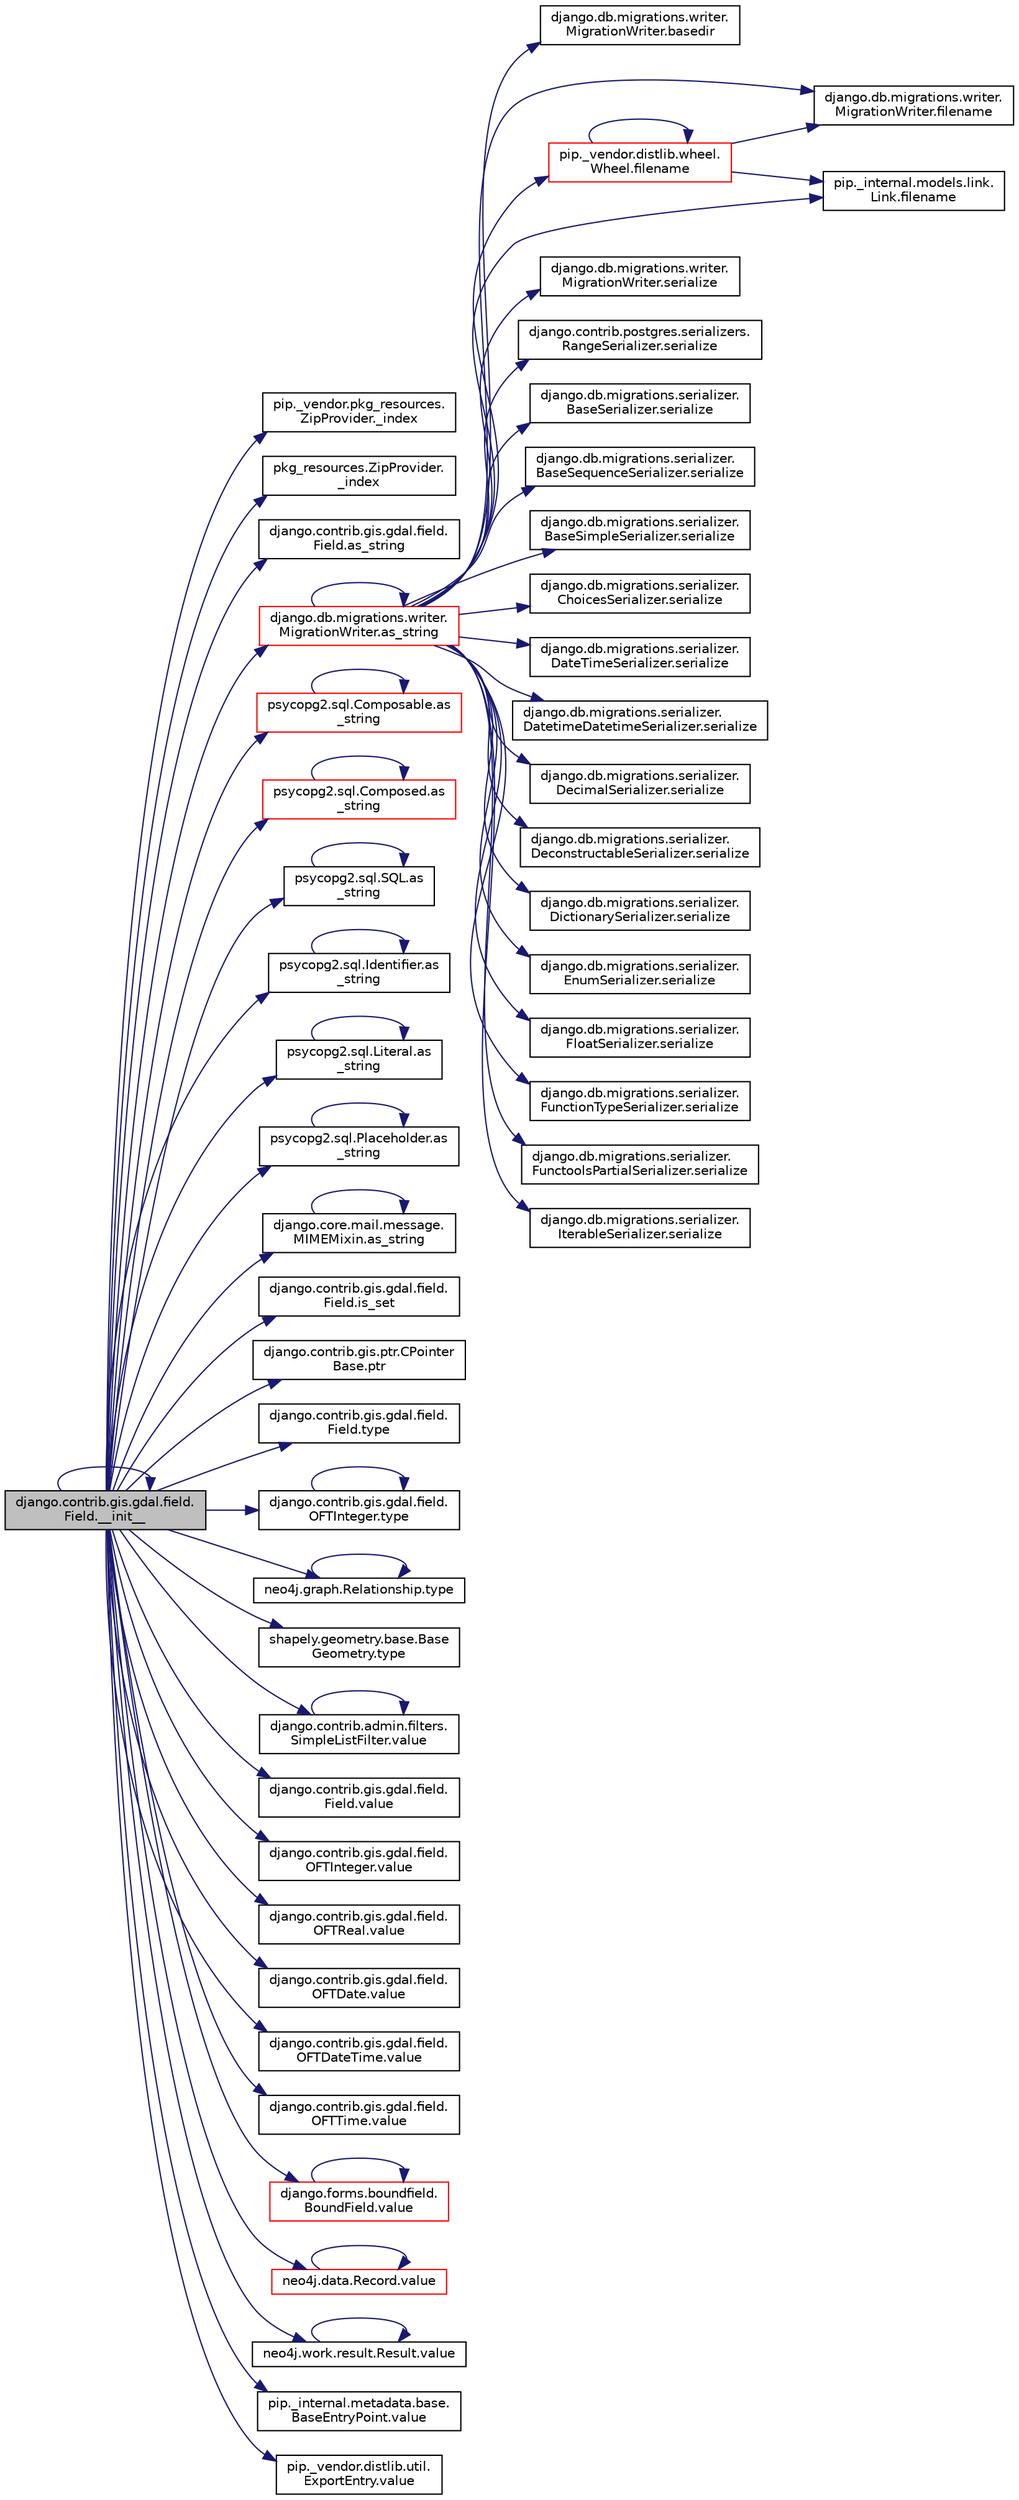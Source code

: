 digraph "django.contrib.gis.gdal.field.Field.__init__"
{
 // LATEX_PDF_SIZE
  edge [fontname="Helvetica",fontsize="10",labelfontname="Helvetica",labelfontsize="10"];
  node [fontname="Helvetica",fontsize="10",shape=record];
  rankdir="LR";
  Node1 [label="django.contrib.gis.gdal.field.\lField.__init__",height=0.2,width=0.4,color="black", fillcolor="grey75", style="filled", fontcolor="black",tooltip=" "];
  Node1 -> Node1 [color="midnightblue",fontsize="10",style="solid",fontname="Helvetica"];
  Node1 -> Node2 [color="midnightblue",fontsize="10",style="solid",fontname="Helvetica"];
  Node2 [label="pip._vendor.pkg_resources.\lZipProvider._index",height=0.2,width=0.4,color="black", fillcolor="white", style="filled",URL="$de/dc9/classpip_1_1__vendor_1_1pkg__resources_1_1_zip_provider.html#a87997b2336cee7fa9b48312251f579e8",tooltip=" "];
  Node1 -> Node3 [color="midnightblue",fontsize="10",style="solid",fontname="Helvetica"];
  Node3 [label="pkg_resources.ZipProvider.\l_index",height=0.2,width=0.4,color="black", fillcolor="white", style="filled",URL="$d3/d1e/classpkg__resources_1_1_zip_provider.html#a536a941e4bd89f06ab59ee1f95cb68de",tooltip=" "];
  Node1 -> Node4 [color="midnightblue",fontsize="10",style="solid",fontname="Helvetica"];
  Node4 [label="django.contrib.gis.gdal.field.\lField.as_string",height=0.2,width=0.4,color="black", fillcolor="white", style="filled",URL="$d8/d65/classdjango_1_1contrib_1_1gis_1_1gdal_1_1field_1_1_field.html#af5b2003ded41a7f40dcb1156f245ece4",tooltip=" "];
  Node1 -> Node5 [color="midnightblue",fontsize="10",style="solid",fontname="Helvetica"];
  Node5 [label="django.db.migrations.writer.\lMigrationWriter.as_string",height=0.2,width=0.4,color="red", fillcolor="white", style="filled",URL="$db/ddf/classdjango_1_1db_1_1migrations_1_1writer_1_1_migration_writer.html#af8de2489e3bc1ec4cfc98a6c1aafe3fc",tooltip=" "];
  Node5 -> Node5 [color="midnightblue",fontsize="10",style="solid",fontname="Helvetica"];
  Node5 -> Node6 [color="midnightblue",fontsize="10",style="solid",fontname="Helvetica"];
  Node6 [label="django.db.migrations.writer.\lMigrationWriter.basedir",height=0.2,width=0.4,color="black", fillcolor="white", style="filled",URL="$db/ddf/classdjango_1_1db_1_1migrations_1_1writer_1_1_migration_writer.html#a384b4cc73db80dc120f417253cedc138",tooltip=" "];
  Node5 -> Node7 [color="midnightblue",fontsize="10",style="solid",fontname="Helvetica"];
  Node7 [label="django.db.migrations.writer.\lMigrationWriter.filename",height=0.2,width=0.4,color="black", fillcolor="white", style="filled",URL="$db/ddf/classdjango_1_1db_1_1migrations_1_1writer_1_1_migration_writer.html#a5b571225131df47175a4701fd335f48a",tooltip=" "];
  Node5 -> Node8 [color="midnightblue",fontsize="10",style="solid",fontname="Helvetica"];
  Node8 [label="pip._internal.models.link.\lLink.filename",height=0.2,width=0.4,color="black", fillcolor="white", style="filled",URL="$de/da5/classpip_1_1__internal_1_1models_1_1link_1_1_link.html#a5fb02f5a5a42909c89a18745b74cf998",tooltip=" "];
  Node5 -> Node9 [color="midnightblue",fontsize="10",style="solid",fontname="Helvetica"];
  Node9 [label="pip._vendor.distlib.wheel.\lWheel.filename",height=0.2,width=0.4,color="red", fillcolor="white", style="filled",URL="$d1/d0b/classpip_1_1__vendor_1_1distlib_1_1wheel_1_1_wheel.html#a6110ed047c86b977e51a75f43323485e",tooltip=" "];
  Node9 -> Node7 [color="midnightblue",fontsize="10",style="solid",fontname="Helvetica"];
  Node9 -> Node8 [color="midnightblue",fontsize="10",style="solid",fontname="Helvetica"];
  Node9 -> Node9 [color="midnightblue",fontsize="10",style="solid",fontname="Helvetica"];
  Node5 -> Node103 [color="midnightblue",fontsize="10",style="solid",fontname="Helvetica"];
  Node103 [label="django.db.migrations.writer.\lMigrationWriter.serialize",height=0.2,width=0.4,color="black", fillcolor="white", style="filled",URL="$db/ddf/classdjango_1_1db_1_1migrations_1_1writer_1_1_migration_writer.html#ac099f33923fe907abc5c04a08c6f56b4",tooltip=" "];
  Node5 -> Node104 [color="midnightblue",fontsize="10",style="solid",fontname="Helvetica"];
  Node104 [label="django.contrib.postgres.serializers.\lRangeSerializer.serialize",height=0.2,width=0.4,color="black", fillcolor="white", style="filled",URL="$d9/df5/classdjango_1_1contrib_1_1postgres_1_1serializers_1_1_range_serializer.html#aa8d816e07b0c0b2d0f7506f21aa169f7",tooltip=" "];
  Node5 -> Node105 [color="midnightblue",fontsize="10",style="solid",fontname="Helvetica"];
  Node105 [label="django.db.migrations.serializer.\lBaseSerializer.serialize",height=0.2,width=0.4,color="black", fillcolor="white", style="filled",URL="$db/d75/classdjango_1_1db_1_1migrations_1_1serializer_1_1_base_serializer.html#a2a02d7ad7ec3844bc1d5b39dc8d1fbc9",tooltip=" "];
  Node5 -> Node106 [color="midnightblue",fontsize="10",style="solid",fontname="Helvetica"];
  Node106 [label="django.db.migrations.serializer.\lBaseSequenceSerializer.serialize",height=0.2,width=0.4,color="black", fillcolor="white", style="filled",URL="$d7/dfa/classdjango_1_1db_1_1migrations_1_1serializer_1_1_base_sequence_serializer.html#a052c291fe5a12e52a425a3961ab3081f",tooltip=" "];
  Node5 -> Node107 [color="midnightblue",fontsize="10",style="solid",fontname="Helvetica"];
  Node107 [label="django.db.migrations.serializer.\lBaseSimpleSerializer.serialize",height=0.2,width=0.4,color="black", fillcolor="white", style="filled",URL="$dd/d65/classdjango_1_1db_1_1migrations_1_1serializer_1_1_base_simple_serializer.html#a274fa32074eb296ab79e07217057b792",tooltip=" "];
  Node5 -> Node108 [color="midnightblue",fontsize="10",style="solid",fontname="Helvetica"];
  Node108 [label="django.db.migrations.serializer.\lChoicesSerializer.serialize",height=0.2,width=0.4,color="black", fillcolor="white", style="filled",URL="$dc/d99/classdjango_1_1db_1_1migrations_1_1serializer_1_1_choices_serializer.html#a0ae161682bc995e131d1fe5471c3e205",tooltip=" "];
  Node5 -> Node109 [color="midnightblue",fontsize="10",style="solid",fontname="Helvetica"];
  Node109 [label="django.db.migrations.serializer.\lDateTimeSerializer.serialize",height=0.2,width=0.4,color="black", fillcolor="white", style="filled",URL="$dc/da2/classdjango_1_1db_1_1migrations_1_1serializer_1_1_date_time_serializer.html#a99836cf458316081928a5f29d7e6bc3b",tooltip=" "];
  Node5 -> Node110 [color="midnightblue",fontsize="10",style="solid",fontname="Helvetica"];
  Node110 [label="django.db.migrations.serializer.\lDatetimeDatetimeSerializer.serialize",height=0.2,width=0.4,color="black", fillcolor="white", style="filled",URL="$db/d33/classdjango_1_1db_1_1migrations_1_1serializer_1_1_datetime_datetime_serializer.html#aa12daa7a941cda73bc1137ab65194a7c",tooltip=" "];
  Node5 -> Node111 [color="midnightblue",fontsize="10",style="solid",fontname="Helvetica"];
  Node111 [label="django.db.migrations.serializer.\lDecimalSerializer.serialize",height=0.2,width=0.4,color="black", fillcolor="white", style="filled",URL="$da/d08/classdjango_1_1db_1_1migrations_1_1serializer_1_1_decimal_serializer.html#a17eb641fac4eba84c9a0dee8b95dc85d",tooltip=" "];
  Node5 -> Node112 [color="midnightblue",fontsize="10",style="solid",fontname="Helvetica"];
  Node112 [label="django.db.migrations.serializer.\lDeconstructableSerializer.serialize",height=0.2,width=0.4,color="black", fillcolor="white", style="filled",URL="$de/d89/classdjango_1_1db_1_1migrations_1_1serializer_1_1_deconstructable_serializer.html#a0c0b50706f7232e0b3addfcae8d1bddd",tooltip=" "];
  Node5 -> Node113 [color="midnightblue",fontsize="10",style="solid",fontname="Helvetica"];
  Node113 [label="django.db.migrations.serializer.\lDictionarySerializer.serialize",height=0.2,width=0.4,color="black", fillcolor="white", style="filled",URL="$d6/da2/classdjango_1_1db_1_1migrations_1_1serializer_1_1_dictionary_serializer.html#ac37a8449137b9810ee783c37aa2829b6",tooltip=" "];
  Node5 -> Node114 [color="midnightblue",fontsize="10",style="solid",fontname="Helvetica"];
  Node114 [label="django.db.migrations.serializer.\lEnumSerializer.serialize",height=0.2,width=0.4,color="black", fillcolor="white", style="filled",URL="$db/d32/classdjango_1_1db_1_1migrations_1_1serializer_1_1_enum_serializer.html#a9ec52296a5827ac3dbe0970f14634a7e",tooltip=" "];
  Node5 -> Node115 [color="midnightblue",fontsize="10",style="solid",fontname="Helvetica"];
  Node115 [label="django.db.migrations.serializer.\lFloatSerializer.serialize",height=0.2,width=0.4,color="black", fillcolor="white", style="filled",URL="$dd/d17/classdjango_1_1db_1_1migrations_1_1serializer_1_1_float_serializer.html#af43d73fcb73681f42d7649ad8a0f5a88",tooltip=" "];
  Node5 -> Node116 [color="midnightblue",fontsize="10",style="solid",fontname="Helvetica"];
  Node116 [label="django.db.migrations.serializer.\lFunctionTypeSerializer.serialize",height=0.2,width=0.4,color="black", fillcolor="white", style="filled",URL="$dd/d13/classdjango_1_1db_1_1migrations_1_1serializer_1_1_function_type_serializer.html#ac1a491a42a88386b4088396f5868aff3",tooltip=" "];
  Node5 -> Node117 [color="midnightblue",fontsize="10",style="solid",fontname="Helvetica"];
  Node117 [label="django.db.migrations.serializer.\lFunctoolsPartialSerializer.serialize",height=0.2,width=0.4,color="black", fillcolor="white", style="filled",URL="$db/daf/classdjango_1_1db_1_1migrations_1_1serializer_1_1_functools_partial_serializer.html#a337c7d9ad220680d04b97e9f8b3a953b",tooltip=" "];
  Node5 -> Node118 [color="midnightblue",fontsize="10",style="solid",fontname="Helvetica"];
  Node118 [label="django.db.migrations.serializer.\lIterableSerializer.serialize",height=0.2,width=0.4,color="black", fillcolor="white", style="filled",URL="$d2/dc5/classdjango_1_1db_1_1migrations_1_1serializer_1_1_iterable_serializer.html#ab2d5f40a26ecef3aba60a27566c071a4",tooltip=" "];
  Node1 -> Node5525 [color="midnightblue",fontsize="10",style="solid",fontname="Helvetica"];
  Node5525 [label="psycopg2.sql.Composable.as\l_string",height=0.2,width=0.4,color="red", fillcolor="white", style="filled",URL="$d8/d3d/classpsycopg2_1_1sql_1_1_composable.html#a77b13bb7380175e59facce7566dfb5f6",tooltip=" "];
  Node5525 -> Node5525 [color="midnightblue",fontsize="10",style="solid",fontname="Helvetica"];
  Node1 -> Node871 [color="midnightblue",fontsize="10",style="solid",fontname="Helvetica"];
  Node871 [label="psycopg2.sql.Composed.as\l_string",height=0.2,width=0.4,color="red", fillcolor="white", style="filled",URL="$d2/d36/classpsycopg2_1_1sql_1_1_composed.html#ae17ad2d752673fc7114c300d8b5a3033",tooltip=" "];
  Node871 -> Node871 [color="midnightblue",fontsize="10",style="solid",fontname="Helvetica"];
  Node1 -> Node3319 [color="midnightblue",fontsize="10",style="solid",fontname="Helvetica"];
  Node3319 [label="psycopg2.sql.SQL.as\l_string",height=0.2,width=0.4,color="black", fillcolor="white", style="filled",URL="$de/d43/classpsycopg2_1_1sql_1_1_s_q_l.html#a8fa701e4315e347a6474279880e9ef4f",tooltip=" "];
  Node3319 -> Node3319 [color="midnightblue",fontsize="10",style="solid",fontname="Helvetica"];
  Node1 -> Node5526 [color="midnightblue",fontsize="10",style="solid",fontname="Helvetica"];
  Node5526 [label="psycopg2.sql.Identifier.as\l_string",height=0.2,width=0.4,color="black", fillcolor="white", style="filled",URL="$d7/da3/classpsycopg2_1_1sql_1_1_identifier.html#a99cb2d0f7c7637319d8a57ad930ad760",tooltip=" "];
  Node5526 -> Node5526 [color="midnightblue",fontsize="10",style="solid",fontname="Helvetica"];
  Node1 -> Node5527 [color="midnightblue",fontsize="10",style="solid",fontname="Helvetica"];
  Node5527 [label="psycopg2.sql.Literal.as\l_string",height=0.2,width=0.4,color="black", fillcolor="white", style="filled",URL="$d7/d7e/classpsycopg2_1_1sql_1_1_literal.html#a23caf47f221ff47816c305d5cf49054a",tooltip=" "];
  Node5527 -> Node5527 [color="midnightblue",fontsize="10",style="solid",fontname="Helvetica"];
  Node1 -> Node5528 [color="midnightblue",fontsize="10",style="solid",fontname="Helvetica"];
  Node5528 [label="psycopg2.sql.Placeholder.as\l_string",height=0.2,width=0.4,color="black", fillcolor="white", style="filled",URL="$dc/d33/classpsycopg2_1_1sql_1_1_placeholder.html#aa8cdf7140c69e54b68bbdb0c182bf210",tooltip=" "];
  Node5528 -> Node5528 [color="midnightblue",fontsize="10",style="solid",fontname="Helvetica"];
  Node1 -> Node5529 [color="midnightblue",fontsize="10",style="solid",fontname="Helvetica"];
  Node5529 [label="django.core.mail.message.\lMIMEMixin.as_string",height=0.2,width=0.4,color="black", fillcolor="white", style="filled",URL="$d4/d2e/classdjango_1_1core_1_1mail_1_1message_1_1_m_i_m_e_mixin.html#a4c2a67ac5e0a1132873b5f74c3346a00",tooltip=" "];
  Node5529 -> Node5529 [color="midnightblue",fontsize="10",style="solid",fontname="Helvetica"];
  Node1 -> Node5530 [color="midnightblue",fontsize="10",style="solid",fontname="Helvetica"];
  Node5530 [label="django.contrib.gis.gdal.field.\lField.is_set",height=0.2,width=0.4,color="black", fillcolor="white", style="filled",URL="$d8/d65/classdjango_1_1contrib_1_1gis_1_1gdal_1_1field_1_1_field.html#ad59cc3b9c62e0ad6f7eca72c32858610",tooltip=" "];
  Node1 -> Node19 [color="midnightblue",fontsize="10",style="solid",fontname="Helvetica"];
  Node19 [label="django.contrib.gis.ptr.CPointer\lBase.ptr",height=0.2,width=0.4,color="black", fillcolor="white", style="filled",URL="$da/dc5/classdjango_1_1contrib_1_1gis_1_1ptr_1_1_c_pointer_base.html#a234177319d249573c7dd6508c5ca9095",tooltip=" "];
  Node1 -> Node4476 [color="midnightblue",fontsize="10",style="solid",fontname="Helvetica"];
  Node4476 [label="django.contrib.gis.gdal.field.\lField.type",height=0.2,width=0.4,color="black", fillcolor="white", style="filled",URL="$d8/d65/classdjango_1_1contrib_1_1gis_1_1gdal_1_1field_1_1_field.html#aa787dea31c8e063a6863b9ad97074585",tooltip=" "];
  Node1 -> Node4477 [color="midnightblue",fontsize="10",style="solid",fontname="Helvetica"];
  Node4477 [label="django.contrib.gis.gdal.field.\lOFTInteger.type",height=0.2,width=0.4,color="black", fillcolor="white", style="filled",URL="$d9/d05/classdjango_1_1contrib_1_1gis_1_1gdal_1_1field_1_1_o_f_t_integer.html#adbcc82e2b937590b019c3eab28d7e18a",tooltip=" "];
  Node4477 -> Node4477 [color="midnightblue",fontsize="10",style="solid",fontname="Helvetica"];
  Node1 -> Node4478 [color="midnightblue",fontsize="10",style="solid",fontname="Helvetica"];
  Node4478 [label="neo4j.graph.Relationship.type",height=0.2,width=0.4,color="black", fillcolor="white", style="filled",URL="$dd/d89/classneo4j_1_1graph_1_1_relationship.html#aa014f02377d52a3fe54ecb16b80c4ab5",tooltip=" "];
  Node4478 -> Node4478 [color="midnightblue",fontsize="10",style="solid",fontname="Helvetica"];
  Node1 -> Node4479 [color="midnightblue",fontsize="10",style="solid",fontname="Helvetica"];
  Node4479 [label="shapely.geometry.base.Base\lGeometry.type",height=0.2,width=0.4,color="black", fillcolor="white", style="filled",URL="$db/d41/classshapely_1_1geometry_1_1base_1_1_base_geometry.html#aa099702f9ac92fccca67ba3f4aaca0cc",tooltip=" "];
  Node1 -> Node1402 [color="midnightblue",fontsize="10",style="solid",fontname="Helvetica"];
  Node1402 [label="django.contrib.admin.filters.\lSimpleListFilter.value",height=0.2,width=0.4,color="black", fillcolor="white", style="filled",URL="$d8/d1e/classdjango_1_1contrib_1_1admin_1_1filters_1_1_simple_list_filter.html#a097bd85958bebea50fff072924c45886",tooltip=" "];
  Node1402 -> Node1402 [color="midnightblue",fontsize="10",style="solid",fontname="Helvetica"];
  Node1 -> Node1403 [color="midnightblue",fontsize="10",style="solid",fontname="Helvetica"];
  Node1403 [label="django.contrib.gis.gdal.field.\lField.value",height=0.2,width=0.4,color="black", fillcolor="white", style="filled",URL="$d8/d65/classdjango_1_1contrib_1_1gis_1_1gdal_1_1field_1_1_field.html#a570adeaab6349f1bbe81fe16bc5149de",tooltip=" "];
  Node1 -> Node1404 [color="midnightblue",fontsize="10",style="solid",fontname="Helvetica"];
  Node1404 [label="django.contrib.gis.gdal.field.\lOFTInteger.value",height=0.2,width=0.4,color="black", fillcolor="white", style="filled",URL="$d9/d05/classdjango_1_1contrib_1_1gis_1_1gdal_1_1field_1_1_o_f_t_integer.html#aab710e64a331594d8a101975de5ec256",tooltip=" "];
  Node1 -> Node1405 [color="midnightblue",fontsize="10",style="solid",fontname="Helvetica"];
  Node1405 [label="django.contrib.gis.gdal.field.\lOFTReal.value",height=0.2,width=0.4,color="black", fillcolor="white", style="filled",URL="$d8/d01/classdjango_1_1contrib_1_1gis_1_1gdal_1_1field_1_1_o_f_t_real.html#aba0c175b636a19f53ad54bc76a20df8b",tooltip=" "];
  Node1 -> Node1406 [color="midnightblue",fontsize="10",style="solid",fontname="Helvetica"];
  Node1406 [label="django.contrib.gis.gdal.field.\lOFTDate.value",height=0.2,width=0.4,color="black", fillcolor="white", style="filled",URL="$db/dd9/classdjango_1_1contrib_1_1gis_1_1gdal_1_1field_1_1_o_f_t_date.html#ac20cfea2f8621cf92bd2dc5c78197884",tooltip=" "];
  Node1 -> Node1407 [color="midnightblue",fontsize="10",style="solid",fontname="Helvetica"];
  Node1407 [label="django.contrib.gis.gdal.field.\lOFTDateTime.value",height=0.2,width=0.4,color="black", fillcolor="white", style="filled",URL="$d7/dca/classdjango_1_1contrib_1_1gis_1_1gdal_1_1field_1_1_o_f_t_date_time.html#ae8162311bb68d5ccfbde29c31f856151",tooltip=" "];
  Node1 -> Node1408 [color="midnightblue",fontsize="10",style="solid",fontname="Helvetica"];
  Node1408 [label="django.contrib.gis.gdal.field.\lOFTTime.value",height=0.2,width=0.4,color="black", fillcolor="white", style="filled",URL="$df/d6a/classdjango_1_1contrib_1_1gis_1_1gdal_1_1field_1_1_o_f_t_time.html#a7ae00952c25d8c6ac48f434eeac60541",tooltip=" "];
  Node1 -> Node1409 [color="midnightblue",fontsize="10",style="solid",fontname="Helvetica"];
  Node1409 [label="django.forms.boundfield.\lBoundField.value",height=0.2,width=0.4,color="red", fillcolor="white", style="filled",URL="$da/d92/classdjango_1_1forms_1_1boundfield_1_1_bound_field.html#a78b5ca590168dcb0f7efcac1922a93c7",tooltip=" "];
  Node1409 -> Node1409 [color="midnightblue",fontsize="10",style="solid",fontname="Helvetica"];
  Node1 -> Node1410 [color="midnightblue",fontsize="10",style="solid",fontname="Helvetica"];
  Node1410 [label="neo4j.data.Record.value",height=0.2,width=0.4,color="red", fillcolor="white", style="filled",URL="$d8/da3/classneo4j_1_1data_1_1_record.html#ae2d53cb92bb656f253f3114f9fce90fe",tooltip=" "];
  Node1410 -> Node1410 [color="midnightblue",fontsize="10",style="solid",fontname="Helvetica"];
  Node1 -> Node1411 [color="midnightblue",fontsize="10",style="solid",fontname="Helvetica"];
  Node1411 [label="neo4j.work.result.Result.value",height=0.2,width=0.4,color="black", fillcolor="white", style="filled",URL="$d6/d93/classneo4j_1_1work_1_1result_1_1_result.html#a3a5d710c3e1949334a6471c0fe1ebf76",tooltip=" "];
  Node1411 -> Node1411 [color="midnightblue",fontsize="10",style="solid",fontname="Helvetica"];
  Node1 -> Node1412 [color="midnightblue",fontsize="10",style="solid",fontname="Helvetica"];
  Node1412 [label="pip._internal.metadata.base.\lBaseEntryPoint.value",height=0.2,width=0.4,color="black", fillcolor="white", style="filled",URL="$d1/d78/classpip_1_1__internal_1_1metadata_1_1base_1_1_base_entry_point.html#a446ba6422d9cd9c14da8fdd2cbb91a25",tooltip=" "];
  Node1 -> Node1413 [color="midnightblue",fontsize="10",style="solid",fontname="Helvetica"];
  Node1413 [label="pip._vendor.distlib.util.\lExportEntry.value",height=0.2,width=0.4,color="black", fillcolor="white", style="filled",URL="$db/d5f/classpip_1_1__vendor_1_1distlib_1_1util_1_1_export_entry.html#a9539b5979cb04b54812b45cd4482c1be",tooltip=" "];
}
